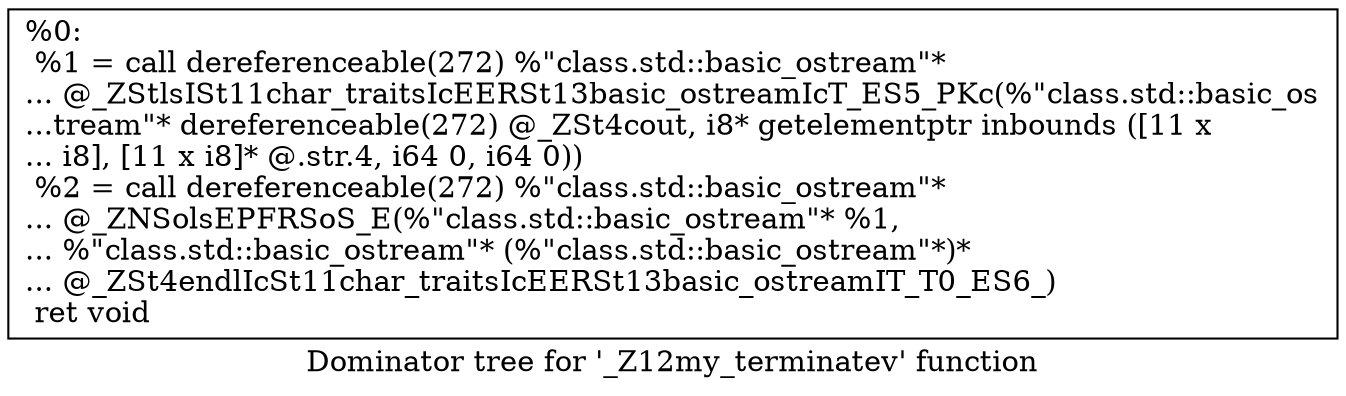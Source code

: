 digraph "Dominator tree for '_Z12my_terminatev' function" {
	label="Dominator tree for '_Z12my_terminatev' function";

	Node0xd95320 [shape=record,label="{%0:\l  %1 = call dereferenceable(272) %\"class.std::basic_ostream\"*\l... @_ZStlsISt11char_traitsIcEERSt13basic_ostreamIcT_ES5_PKc(%\"class.std::basic_os\l...tream\"* dereferenceable(272) @_ZSt4cout, i8* getelementptr inbounds ([11 x\l... i8], [11 x i8]* @.str.4, i64 0, i64 0))\l  %2 = call dereferenceable(272) %\"class.std::basic_ostream\"*\l... @_ZNSolsEPFRSoS_E(%\"class.std::basic_ostream\"* %1,\l... %\"class.std::basic_ostream\"* (%\"class.std::basic_ostream\"*)*\l... @_ZSt4endlIcSt11char_traitsIcEERSt13basic_ostreamIT_T0_ES6_)\l  ret void\l}"];
}
